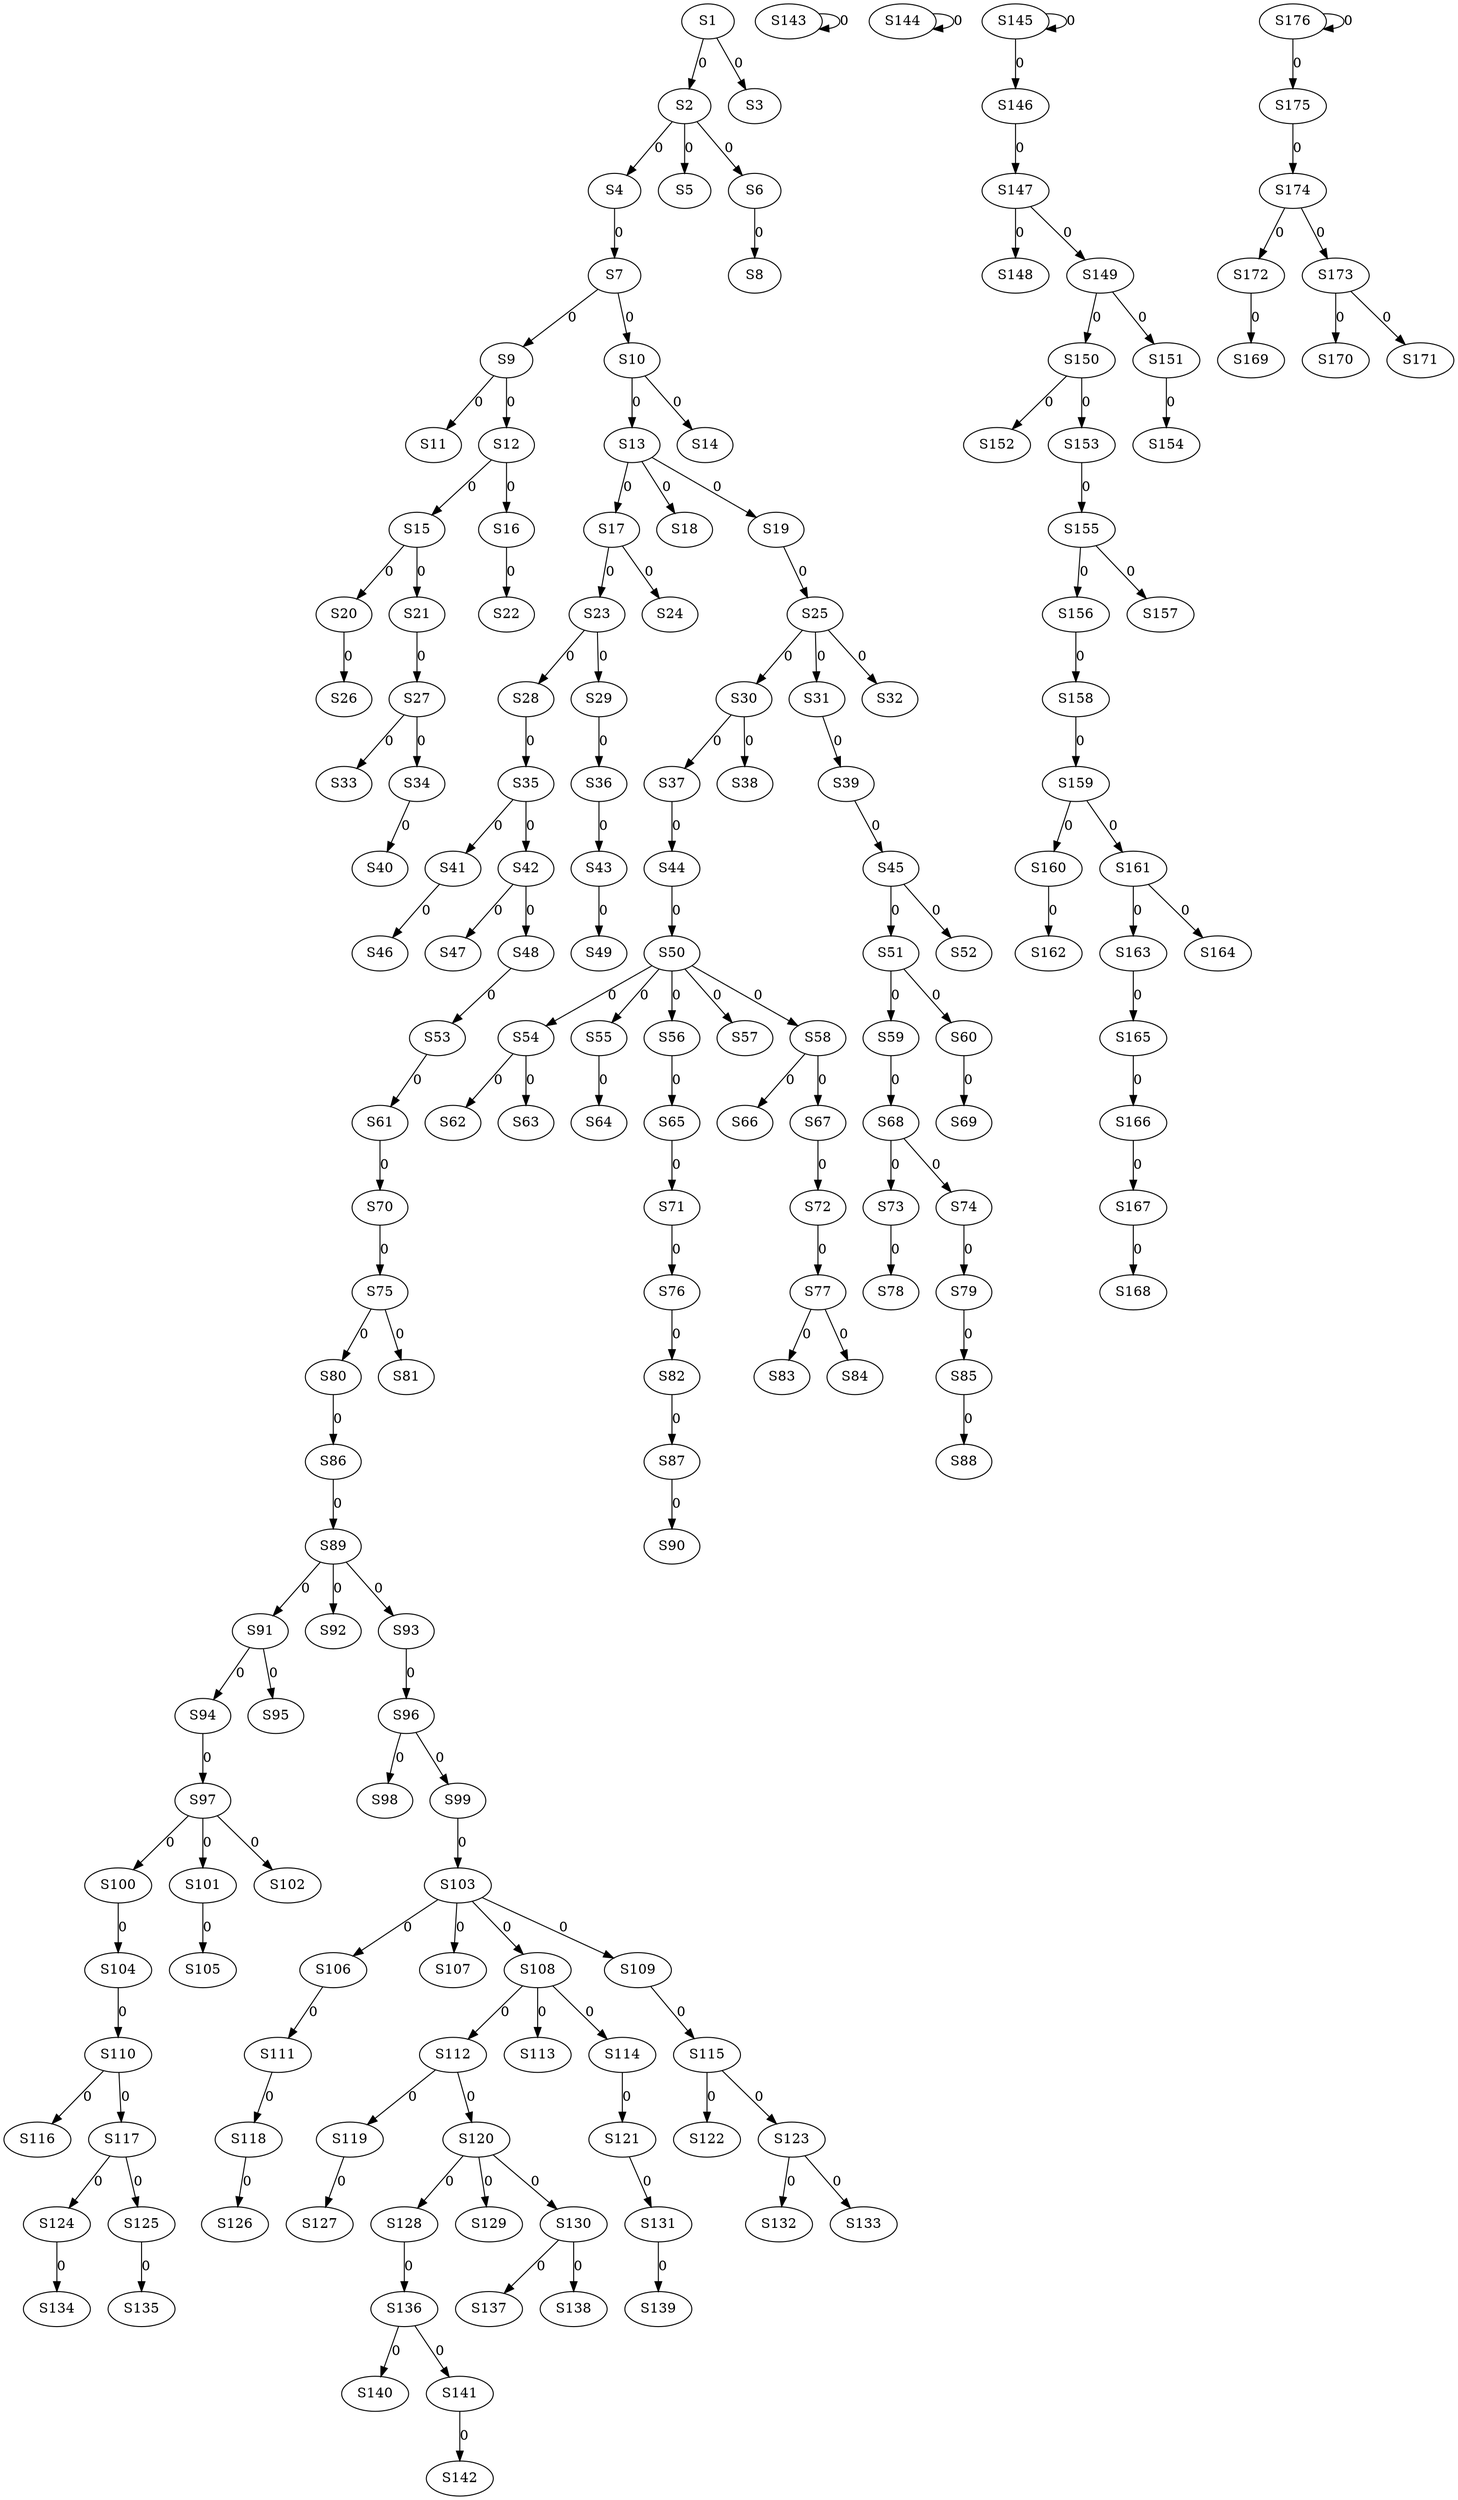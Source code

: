 strict digraph {
	S1 -> S2 [ label = 0 ];
	S1 -> S3 [ label = 0 ];
	S2 -> S4 [ label = 0 ];
	S2 -> S5 [ label = 0 ];
	S2 -> S6 [ label = 0 ];
	S4 -> S7 [ label = 0 ];
	S6 -> S8 [ label = 0 ];
	S7 -> S9 [ label = 0 ];
	S7 -> S10 [ label = 0 ];
	S9 -> S11 [ label = 0 ];
	S9 -> S12 [ label = 0 ];
	S10 -> S13 [ label = 0 ];
	S10 -> S14 [ label = 0 ];
	S12 -> S15 [ label = 0 ];
	S12 -> S16 [ label = 0 ];
	S13 -> S17 [ label = 0 ];
	S13 -> S18 [ label = 0 ];
	S13 -> S19 [ label = 0 ];
	S15 -> S20 [ label = 0 ];
	S15 -> S21 [ label = 0 ];
	S16 -> S22 [ label = 0 ];
	S17 -> S23 [ label = 0 ];
	S17 -> S24 [ label = 0 ];
	S19 -> S25 [ label = 0 ];
	S20 -> S26 [ label = 0 ];
	S21 -> S27 [ label = 0 ];
	S23 -> S28 [ label = 0 ];
	S23 -> S29 [ label = 0 ];
	S25 -> S30 [ label = 0 ];
	S25 -> S31 [ label = 0 ];
	S25 -> S32 [ label = 0 ];
	S27 -> S33 [ label = 0 ];
	S27 -> S34 [ label = 0 ];
	S28 -> S35 [ label = 0 ];
	S29 -> S36 [ label = 0 ];
	S30 -> S37 [ label = 0 ];
	S30 -> S38 [ label = 0 ];
	S31 -> S39 [ label = 0 ];
	S34 -> S40 [ label = 0 ];
	S35 -> S41 [ label = 0 ];
	S35 -> S42 [ label = 0 ];
	S36 -> S43 [ label = 0 ];
	S37 -> S44 [ label = 0 ];
	S39 -> S45 [ label = 0 ];
	S41 -> S46 [ label = 0 ];
	S42 -> S47 [ label = 0 ];
	S42 -> S48 [ label = 0 ];
	S43 -> S49 [ label = 0 ];
	S44 -> S50 [ label = 0 ];
	S45 -> S51 [ label = 0 ];
	S45 -> S52 [ label = 0 ];
	S48 -> S53 [ label = 0 ];
	S50 -> S54 [ label = 0 ];
	S50 -> S55 [ label = 0 ];
	S50 -> S56 [ label = 0 ];
	S50 -> S57 [ label = 0 ];
	S50 -> S58 [ label = 0 ];
	S51 -> S59 [ label = 0 ];
	S51 -> S60 [ label = 0 ];
	S53 -> S61 [ label = 0 ];
	S54 -> S62 [ label = 0 ];
	S54 -> S63 [ label = 0 ];
	S55 -> S64 [ label = 0 ];
	S56 -> S65 [ label = 0 ];
	S58 -> S66 [ label = 0 ];
	S58 -> S67 [ label = 0 ];
	S59 -> S68 [ label = 0 ];
	S60 -> S69 [ label = 0 ];
	S61 -> S70 [ label = 0 ];
	S65 -> S71 [ label = 0 ];
	S67 -> S72 [ label = 0 ];
	S68 -> S73 [ label = 0 ];
	S68 -> S74 [ label = 0 ];
	S70 -> S75 [ label = 0 ];
	S71 -> S76 [ label = 0 ];
	S72 -> S77 [ label = 0 ];
	S73 -> S78 [ label = 0 ];
	S74 -> S79 [ label = 0 ];
	S75 -> S80 [ label = 0 ];
	S75 -> S81 [ label = 0 ];
	S76 -> S82 [ label = 0 ];
	S77 -> S83 [ label = 0 ];
	S77 -> S84 [ label = 0 ];
	S79 -> S85 [ label = 0 ];
	S80 -> S86 [ label = 0 ];
	S82 -> S87 [ label = 0 ];
	S85 -> S88 [ label = 0 ];
	S86 -> S89 [ label = 0 ];
	S87 -> S90 [ label = 0 ];
	S89 -> S91 [ label = 0 ];
	S89 -> S92 [ label = 0 ];
	S89 -> S93 [ label = 0 ];
	S91 -> S94 [ label = 0 ];
	S91 -> S95 [ label = 0 ];
	S93 -> S96 [ label = 0 ];
	S94 -> S97 [ label = 0 ];
	S96 -> S98 [ label = 0 ];
	S96 -> S99 [ label = 0 ];
	S97 -> S100 [ label = 0 ];
	S97 -> S101 [ label = 0 ];
	S97 -> S102 [ label = 0 ];
	S99 -> S103 [ label = 0 ];
	S100 -> S104 [ label = 0 ];
	S101 -> S105 [ label = 0 ];
	S103 -> S106 [ label = 0 ];
	S103 -> S107 [ label = 0 ];
	S103 -> S108 [ label = 0 ];
	S103 -> S109 [ label = 0 ];
	S104 -> S110 [ label = 0 ];
	S106 -> S111 [ label = 0 ];
	S108 -> S112 [ label = 0 ];
	S108 -> S113 [ label = 0 ];
	S108 -> S114 [ label = 0 ];
	S109 -> S115 [ label = 0 ];
	S110 -> S116 [ label = 0 ];
	S110 -> S117 [ label = 0 ];
	S111 -> S118 [ label = 0 ];
	S112 -> S119 [ label = 0 ];
	S112 -> S120 [ label = 0 ];
	S114 -> S121 [ label = 0 ];
	S115 -> S122 [ label = 0 ];
	S115 -> S123 [ label = 0 ];
	S117 -> S124 [ label = 0 ];
	S117 -> S125 [ label = 0 ];
	S118 -> S126 [ label = 0 ];
	S119 -> S127 [ label = 0 ];
	S120 -> S128 [ label = 0 ];
	S120 -> S129 [ label = 0 ];
	S120 -> S130 [ label = 0 ];
	S121 -> S131 [ label = 0 ];
	S123 -> S132 [ label = 0 ];
	S123 -> S133 [ label = 0 ];
	S124 -> S134 [ label = 0 ];
	S125 -> S135 [ label = 0 ];
	S128 -> S136 [ label = 0 ];
	S130 -> S137 [ label = 0 ];
	S130 -> S138 [ label = 0 ];
	S131 -> S139 [ label = 0 ];
	S136 -> S140 [ label = 0 ];
	S136 -> S141 [ label = 0 ];
	S141 -> S142 [ label = 0 ];
	S143 -> S143 [ label = 0 ];
	S144 -> S144 [ label = 0 ];
	S145 -> S145 [ label = 0 ];
	S145 -> S146 [ label = 0 ];
	S146 -> S147 [ label = 0 ];
	S147 -> S148 [ label = 0 ];
	S147 -> S149 [ label = 0 ];
	S149 -> S150 [ label = 0 ];
	S149 -> S151 [ label = 0 ];
	S150 -> S152 [ label = 0 ];
	S150 -> S153 [ label = 0 ];
	S151 -> S154 [ label = 0 ];
	S153 -> S155 [ label = 0 ];
	S155 -> S156 [ label = 0 ];
	S155 -> S157 [ label = 0 ];
	S156 -> S158 [ label = 0 ];
	S158 -> S159 [ label = 0 ];
	S159 -> S160 [ label = 0 ];
	S159 -> S161 [ label = 0 ];
	S160 -> S162 [ label = 0 ];
	S161 -> S163 [ label = 0 ];
	S161 -> S164 [ label = 0 ];
	S163 -> S165 [ label = 0 ];
	S165 -> S166 [ label = 0 ];
	S166 -> S167 [ label = 0 ];
	S167 -> S168 [ label = 0 ];
	S172 -> S169 [ label = 0 ];
	S173 -> S170 [ label = 0 ];
	S173 -> S171 [ label = 0 ];
	S174 -> S172 [ label = 0 ];
	S174 -> S173 [ label = 0 ];
	S175 -> S174 [ label = 0 ];
	S176 -> S175 [ label = 0 ];
	S176 -> S176 [ label = 0 ];
}